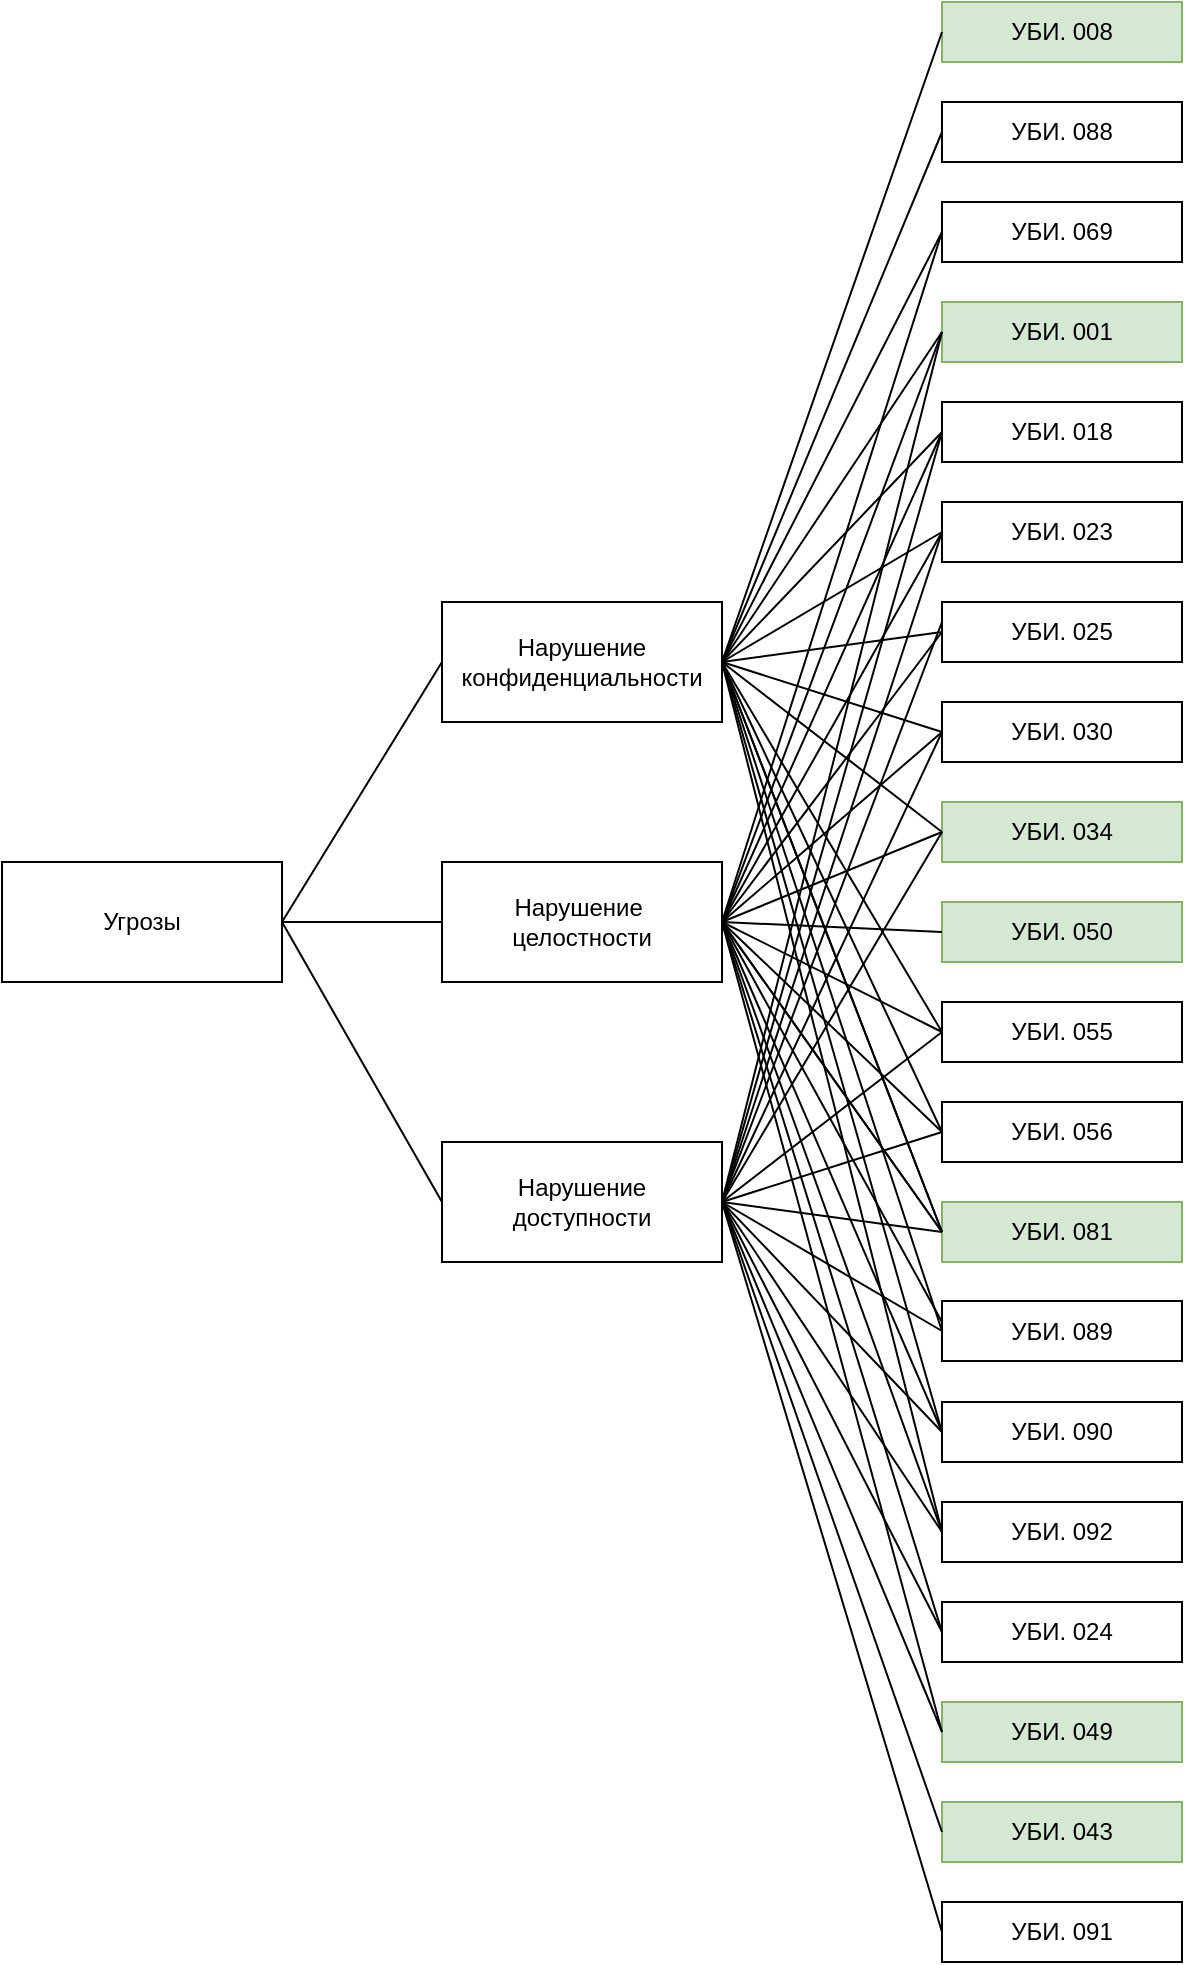 <mxfile version="14.7.4" type="github">
  <diagram id="KXoY9jA_GB7N-rEaMCZF" name="Page-1">
    <mxGraphModel dx="1422" dy="1874" grid="1" gridSize="10" guides="1" tooltips="1" connect="1" arrows="1" fold="1" page="1" pageScale="1" pageWidth="827" pageHeight="1169" math="0" shadow="0">
      <root>
        <mxCell id="0" />
        <mxCell id="1" parent="0" />
        <mxCell id="88y_IxggMM64B16vV4GN-1" value="Угрозы" style="rounded=0;whiteSpace=wrap;html=1;" parent="1" vertex="1">
          <mxGeometry x="20" y="350" width="140" height="60" as="geometry" />
        </mxCell>
        <mxCell id="88y_IxggMM64B16vV4GN-3" value="Нарушение&lt;br&gt;конфиденциальности" style="rounded=0;whiteSpace=wrap;html=1;" parent="1" vertex="1">
          <mxGeometry x="240" y="220" width="140" height="60" as="geometry" />
        </mxCell>
        <mxCell id="88y_IxggMM64B16vV4GN-4" value="Нарушение&amp;nbsp;&lt;br&gt;целостности" style="rounded=0;whiteSpace=wrap;html=1;" parent="1" vertex="1">
          <mxGeometry x="240" y="350" width="140" height="60" as="geometry" />
        </mxCell>
        <mxCell id="88y_IxggMM64B16vV4GN-5" value="Нарушение&lt;br&gt;доступности" style="rounded=0;whiteSpace=wrap;html=1;" parent="1" vertex="1">
          <mxGeometry x="240" y="490" width="140" height="60" as="geometry" />
        </mxCell>
        <mxCell id="88y_IxggMM64B16vV4GN-23" value="УБИ. 018" style="rounded=0;whiteSpace=wrap;html=1;" parent="1" vertex="1">
          <mxGeometry x="490" y="120" width="120" height="30" as="geometry" />
        </mxCell>
        <mxCell id="88y_IxggMM64B16vV4GN-27" value="УБИ. 023" style="rounded=0;whiteSpace=wrap;html=1;" parent="1" vertex="1">
          <mxGeometry x="490" y="170" width="120" height="30" as="geometry" />
        </mxCell>
        <mxCell id="88y_IxggMM64B16vV4GN-28" value="УБИ. 030" style="rounded=0;whiteSpace=wrap;html=1;" parent="1" vertex="1">
          <mxGeometry x="490" y="270" width="120" height="30" as="geometry" />
        </mxCell>
        <mxCell id="88y_IxggMM64B16vV4GN-29" value="УБИ. 034" style="rounded=0;whiteSpace=wrap;html=1;fillColor=#d5e8d4;strokeColor=#82b366;" parent="1" vertex="1">
          <mxGeometry x="490" y="320" width="120" height="30" as="geometry" />
        </mxCell>
        <mxCell id="88y_IxggMM64B16vV4GN-30" value="УБИ. 050" style="rounded=0;whiteSpace=wrap;html=1;fillColor=#d5e8d4;strokeColor=#82b366;" parent="1" vertex="1">
          <mxGeometry x="490" y="370" width="120" height="30" as="geometry" />
        </mxCell>
        <mxCell id="88y_IxggMM64B16vV4GN-31" value="УБИ. 025" style="rounded=0;whiteSpace=wrap;html=1;" parent="1" vertex="1">
          <mxGeometry x="490" y="220" width="120" height="30" as="geometry" />
        </mxCell>
        <mxCell id="88y_IxggMM64B16vV4GN-32" value="УБИ. 001" style="rounded=0;whiteSpace=wrap;html=1;fillColor=#d5e8d4;strokeColor=#82b366;" parent="1" vertex="1">
          <mxGeometry x="490" y="70" width="120" height="30" as="geometry" />
        </mxCell>
        <mxCell id="88y_IxggMM64B16vV4GN-33" value="УБИ. 069" style="rounded=0;whiteSpace=wrap;html=1;" parent="1" vertex="1">
          <mxGeometry x="490" y="20" width="120" height="30" as="geometry" />
        </mxCell>
        <mxCell id="88y_IxggMM64B16vV4GN-34" value="УБИ. 088" style="rounded=0;whiteSpace=wrap;html=1;" parent="1" vertex="1">
          <mxGeometry x="490" y="-30" width="120" height="30" as="geometry" />
        </mxCell>
        <mxCell id="88y_IxggMM64B16vV4GN-35" value="УБИ. 008" style="rounded=0;whiteSpace=wrap;html=1;fillColor=#d5e8d4;strokeColor=#82b366;" parent="1" vertex="1">
          <mxGeometry x="490" y="-80" width="120" height="30" as="geometry" />
        </mxCell>
        <mxCell id="88y_IxggMM64B16vV4GN-36" value="УБИ. 055" style="rounded=0;whiteSpace=wrap;html=1;" parent="1" vertex="1">
          <mxGeometry x="490" y="420" width="120" height="30" as="geometry" />
        </mxCell>
        <mxCell id="88y_IxggMM64B16vV4GN-37" value="УБИ. 056" style="rounded=0;whiteSpace=wrap;html=1;" parent="1" vertex="1">
          <mxGeometry x="490" y="470" width="120" height="30" as="geometry" />
        </mxCell>
        <mxCell id="88y_IxggMM64B16vV4GN-38" value="УБИ. 081" style="rounded=0;whiteSpace=wrap;html=1;fillColor=#d5e8d4;strokeColor=#82b366;" parent="1" vertex="1">
          <mxGeometry x="490" y="520" width="120" height="30" as="geometry" />
        </mxCell>
        <mxCell id="88y_IxggMM64B16vV4GN-39" value="УБИ. 089" style="rounded=0;whiteSpace=wrap;html=1;" parent="1" vertex="1">
          <mxGeometry x="490" y="569.5" width="120" height="30" as="geometry" />
        </mxCell>
        <mxCell id="88y_IxggMM64B16vV4GN-40" value="УБИ. 090" style="rounded=0;whiteSpace=wrap;html=1;" parent="1" vertex="1">
          <mxGeometry x="490" y="620" width="120" height="30" as="geometry" />
        </mxCell>
        <mxCell id="88y_IxggMM64B16vV4GN-41" value="УБИ. 092" style="rounded=0;whiteSpace=wrap;html=1;" parent="1" vertex="1">
          <mxGeometry x="490" y="670" width="120" height="30" as="geometry" />
        </mxCell>
        <mxCell id="88y_IxggMM64B16vV4GN-43" value="УБИ. 024" style="rounded=0;whiteSpace=wrap;html=1;" parent="1" vertex="1">
          <mxGeometry x="490" y="720" width="120" height="30" as="geometry" />
        </mxCell>
        <mxCell id="88y_IxggMM64B16vV4GN-44" value="УБИ. 049" style="rounded=0;whiteSpace=wrap;html=1;fillColor=#d5e8d4;strokeColor=#82b366;" parent="1" vertex="1">
          <mxGeometry x="490" y="770" width="120" height="30" as="geometry" />
        </mxCell>
        <mxCell id="88y_IxggMM64B16vV4GN-45" value="УБИ. 043" style="rounded=0;whiteSpace=wrap;html=1;fillColor=#d5e8d4;strokeColor=#82b366;" parent="1" vertex="1">
          <mxGeometry x="490" y="820" width="120" height="30" as="geometry" />
        </mxCell>
        <mxCell id="88y_IxggMM64B16vV4GN-46" value="УБИ. 091" style="rounded=0;whiteSpace=wrap;html=1;" parent="1" vertex="1">
          <mxGeometry x="490" y="870" width="120" height="30" as="geometry" />
        </mxCell>
        <mxCell id="88y_IxggMM64B16vV4GN-49" value="" style="endArrow=none;html=1;entryX=0;entryY=0.5;entryDx=0;entryDy=0;" parent="1" target="88y_IxggMM64B16vV4GN-3" edge="1">
          <mxGeometry width="50" height="50" relative="1" as="geometry">
            <mxPoint x="160" y="380" as="sourcePoint" />
            <mxPoint x="210" y="330" as="targetPoint" />
          </mxGeometry>
        </mxCell>
        <mxCell id="88y_IxggMM64B16vV4GN-50" value="" style="endArrow=none;html=1;entryX=0;entryY=0.5;entryDx=0;entryDy=0;exitX=1;exitY=0.5;exitDx=0;exitDy=0;" parent="1" source="88y_IxggMM64B16vV4GN-1" target="88y_IxggMM64B16vV4GN-4" edge="1">
          <mxGeometry width="50" height="50" relative="1" as="geometry">
            <mxPoint x="170" y="390" as="sourcePoint" />
            <mxPoint x="250" y="260" as="targetPoint" />
          </mxGeometry>
        </mxCell>
        <mxCell id="88y_IxggMM64B16vV4GN-51" value="" style="endArrow=none;html=1;entryX=0;entryY=0.5;entryDx=0;entryDy=0;exitX=1;exitY=0.5;exitDx=0;exitDy=0;" parent="1" source="88y_IxggMM64B16vV4GN-1" target="88y_IxggMM64B16vV4GN-5" edge="1">
          <mxGeometry width="50" height="50" relative="1" as="geometry">
            <mxPoint x="180" y="400" as="sourcePoint" />
            <mxPoint x="260" y="270" as="targetPoint" />
          </mxGeometry>
        </mxCell>
        <mxCell id="88y_IxggMM64B16vV4GN-52" value="" style="endArrow=none;html=1;entryX=0;entryY=0.5;entryDx=0;entryDy=0;exitX=1;exitY=0.5;exitDx=0;exitDy=0;" parent="1" source="88y_IxggMM64B16vV4GN-3" target="88y_IxggMM64B16vV4GN-34" edge="1">
          <mxGeometry width="50" height="50" relative="1" as="geometry">
            <mxPoint x="350" y="150" as="sourcePoint" />
            <mxPoint x="400" y="100" as="targetPoint" />
          </mxGeometry>
        </mxCell>
        <mxCell id="88y_IxggMM64B16vV4GN-53" value="" style="endArrow=none;html=1;entryX=0;entryY=0.5;entryDx=0;entryDy=0;exitX=1;exitY=0.5;exitDx=0;exitDy=0;" parent="1" source="88y_IxggMM64B16vV4GN-3" target="88y_IxggMM64B16vV4GN-33" edge="1">
          <mxGeometry width="50" height="50" relative="1" as="geometry">
            <mxPoint x="230" y="190" as="sourcePoint" />
            <mxPoint x="310" y="60" as="targetPoint" />
          </mxGeometry>
        </mxCell>
        <mxCell id="88y_IxggMM64B16vV4GN-54" value="" style="endArrow=none;html=1;entryX=0;entryY=0.5;entryDx=0;entryDy=0;exitX=1;exitY=0.5;exitDx=0;exitDy=0;" parent="1" source="88y_IxggMM64B16vV4GN-3" target="88y_IxggMM64B16vV4GN-32" edge="1">
          <mxGeometry width="50" height="50" relative="1" as="geometry">
            <mxPoint x="180" y="210" as="sourcePoint" />
            <mxPoint x="260" y="80" as="targetPoint" />
          </mxGeometry>
        </mxCell>
        <mxCell id="88y_IxggMM64B16vV4GN-55" value="" style="endArrow=none;html=1;entryX=0;entryY=0.5;entryDx=0;entryDy=0;exitX=1;exitY=0.5;exitDx=0;exitDy=0;" parent="1" source="88y_IxggMM64B16vV4GN-4" target="88y_IxggMM64B16vV4GN-32" edge="1">
          <mxGeometry width="50" height="50" relative="1" as="geometry">
            <mxPoint x="210" y="430" as="sourcePoint" />
            <mxPoint x="290" y="300" as="targetPoint" />
          </mxGeometry>
        </mxCell>
        <mxCell id="88y_IxggMM64B16vV4GN-56" value="" style="endArrow=none;html=1;exitX=1;exitY=0.5;exitDx=0;exitDy=0;" parent="1" source="88y_IxggMM64B16vV4GN-5" edge="1">
          <mxGeometry width="50" height="50" relative="1" as="geometry">
            <mxPoint x="220" y="440" as="sourcePoint" />
            <mxPoint x="490" y="85" as="targetPoint" />
          </mxGeometry>
        </mxCell>
        <mxCell id="88y_IxggMM64B16vV4GN-57" value="" style="endArrow=none;html=1;entryX=0;entryY=0.5;entryDx=0;entryDy=0;exitX=1;exitY=0.5;exitDx=0;exitDy=0;" parent="1" source="88y_IxggMM64B16vV4GN-4" target="88y_IxggMM64B16vV4GN-33" edge="1">
          <mxGeometry width="50" height="50" relative="1" as="geometry">
            <mxPoint x="110" y="270" as="sourcePoint" />
            <mxPoint x="190" y="140" as="targetPoint" />
          </mxGeometry>
        </mxCell>
        <mxCell id="88y_IxggMM64B16vV4GN-58" value="" style="endArrow=none;html=1;entryX=0;entryY=0.5;entryDx=0;entryDy=0;exitX=1;exitY=0.5;exitDx=0;exitDy=0;" parent="1" source="88y_IxggMM64B16vV4GN-3" target="88y_IxggMM64B16vV4GN-35" edge="1">
          <mxGeometry width="50" height="50" relative="1" as="geometry">
            <mxPoint x="240" y="460" as="sourcePoint" />
            <mxPoint x="320" y="330" as="targetPoint" />
          </mxGeometry>
        </mxCell>
        <mxCell id="88y_IxggMM64B16vV4GN-59" value="" style="endArrow=none;html=1;entryX=0;entryY=0.5;entryDx=0;entryDy=0;exitX=1;exitY=0.5;exitDx=0;exitDy=0;" parent="1" source="88y_IxggMM64B16vV4GN-4" target="88y_IxggMM64B16vV4GN-30" edge="1">
          <mxGeometry width="50" height="50" relative="1" as="geometry">
            <mxPoint x="250" y="470" as="sourcePoint" />
            <mxPoint x="330" y="340" as="targetPoint" />
          </mxGeometry>
        </mxCell>
        <mxCell id="88y_IxggMM64B16vV4GN-60" value="" style="endArrow=none;html=1;entryX=0;entryY=0.5;entryDx=0;entryDy=0;exitX=1;exitY=0.5;exitDx=0;exitDy=0;" parent="1" source="88y_IxggMM64B16vV4GN-5" target="88y_IxggMM64B16vV4GN-46" edge="1">
          <mxGeometry width="50" height="50" relative="1" as="geometry">
            <mxPoint x="260" y="480" as="sourcePoint" />
            <mxPoint x="340" y="350" as="targetPoint" />
          </mxGeometry>
        </mxCell>
        <mxCell id="88y_IxggMM64B16vV4GN-61" value="" style="endArrow=none;html=1;entryX=0;entryY=0.5;entryDx=0;entryDy=0;exitX=1;exitY=0.5;exitDx=0;exitDy=0;" parent="1" source="88y_IxggMM64B16vV4GN-5" target="88y_IxggMM64B16vV4GN-45" edge="1">
          <mxGeometry width="50" height="50" relative="1" as="geometry">
            <mxPoint x="270" y="490" as="sourcePoint" />
            <mxPoint x="350" y="360" as="targetPoint" />
          </mxGeometry>
        </mxCell>
        <mxCell id="88y_IxggMM64B16vV4GN-62" value="" style="endArrow=none;html=1;entryX=0;entryY=0.5;entryDx=0;entryDy=0;exitX=1;exitY=0.5;exitDx=0;exitDy=0;" parent="1" source="88y_IxggMM64B16vV4GN-5" target="88y_IxggMM64B16vV4GN-44" edge="1">
          <mxGeometry width="50" height="50" relative="1" as="geometry">
            <mxPoint x="280" y="500" as="sourcePoint" />
            <mxPoint x="360" y="370" as="targetPoint" />
          </mxGeometry>
        </mxCell>
        <mxCell id="88y_IxggMM64B16vV4GN-63" value="" style="endArrow=none;html=1;entryX=0;entryY=0.5;entryDx=0;entryDy=0;exitX=1;exitY=0.5;exitDx=0;exitDy=0;" parent="1" source="88y_IxggMM64B16vV4GN-4" target="88y_IxggMM64B16vV4GN-44" edge="1">
          <mxGeometry width="50" height="50" relative="1" as="geometry">
            <mxPoint x="290" y="510" as="sourcePoint" />
            <mxPoint x="370" y="380" as="targetPoint" />
          </mxGeometry>
        </mxCell>
        <mxCell id="88y_IxggMM64B16vV4GN-64" value="" style="endArrow=none;html=1;entryX=0;entryY=0.5;entryDx=0;entryDy=0;" parent="1" target="88y_IxggMM64B16vV4GN-43" edge="1">
          <mxGeometry width="50" height="50" relative="1" as="geometry">
            <mxPoint x="380" y="520" as="sourcePoint" />
            <mxPoint x="380" y="390" as="targetPoint" />
          </mxGeometry>
        </mxCell>
        <mxCell id="88y_IxggMM64B16vV4GN-65" value="" style="endArrow=none;html=1;entryX=0;entryY=0.5;entryDx=0;entryDy=0;" parent="1" target="88y_IxggMM64B16vV4GN-43" edge="1">
          <mxGeometry width="50" height="50" relative="1" as="geometry">
            <mxPoint x="380" y="380" as="sourcePoint" />
            <mxPoint x="390" y="400" as="targetPoint" />
          </mxGeometry>
        </mxCell>
        <mxCell id="88y_IxggMM64B16vV4GN-66" value="" style="endArrow=none;html=1;entryX=0;entryY=0.5;entryDx=0;entryDy=0;" parent="1" target="88y_IxggMM64B16vV4GN-23" edge="1">
          <mxGeometry width="50" height="50" relative="1" as="geometry">
            <mxPoint x="380" y="250" as="sourcePoint" />
            <mxPoint x="400" y="410" as="targetPoint" />
          </mxGeometry>
        </mxCell>
        <mxCell id="88y_IxggMM64B16vV4GN-67" value="" style="endArrow=none;html=1;entryX=0;entryY=0.5;entryDx=0;entryDy=0;" parent="1" target="88y_IxggMM64B16vV4GN-23" edge="1">
          <mxGeometry width="50" height="50" relative="1" as="geometry">
            <mxPoint x="380" y="380" as="sourcePoint" />
            <mxPoint x="410" y="420" as="targetPoint" />
          </mxGeometry>
        </mxCell>
        <mxCell id="88y_IxggMM64B16vV4GN-68" value="" style="endArrow=none;html=1;entryX=0;entryY=0.5;entryDx=0;entryDy=0;exitX=1;exitY=0.5;exitDx=0;exitDy=0;" parent="1" source="88y_IxggMM64B16vV4GN-5" target="88y_IxggMM64B16vV4GN-23" edge="1">
          <mxGeometry width="50" height="50" relative="1" as="geometry">
            <mxPoint x="340" y="560" as="sourcePoint" />
            <mxPoint x="420" y="430" as="targetPoint" />
          </mxGeometry>
        </mxCell>
        <mxCell id="88y_IxggMM64B16vV4GN-69" value="" style="endArrow=none;html=1;entryX=0;entryY=0.5;entryDx=0;entryDy=0;" parent="1" target="88y_IxggMM64B16vV4GN-27" edge="1">
          <mxGeometry width="50" height="50" relative="1" as="geometry">
            <mxPoint x="380" y="250" as="sourcePoint" />
            <mxPoint x="430" y="440" as="targetPoint" />
          </mxGeometry>
        </mxCell>
        <mxCell id="88y_IxggMM64B16vV4GN-70" value="" style="endArrow=none;html=1;entryX=0;entryY=0.5;entryDx=0;entryDy=0;" parent="1" target="88y_IxggMM64B16vV4GN-27" edge="1">
          <mxGeometry width="50" height="50" relative="1" as="geometry">
            <mxPoint x="380" y="380" as="sourcePoint" />
            <mxPoint x="440" y="450" as="targetPoint" />
          </mxGeometry>
        </mxCell>
        <mxCell id="88y_IxggMM64B16vV4GN-71" value="" style="endArrow=none;html=1;entryX=0;entryY=0.5;entryDx=0;entryDy=0;" parent="1" target="88y_IxggMM64B16vV4GN-27" edge="1">
          <mxGeometry width="50" height="50" relative="1" as="geometry">
            <mxPoint x="380" y="520" as="sourcePoint" />
            <mxPoint x="450" y="460" as="targetPoint" />
          </mxGeometry>
        </mxCell>
        <mxCell id="88y_IxggMM64B16vV4GN-72" value="" style="endArrow=none;html=1;entryX=0;entryY=0.5;entryDx=0;entryDy=0;exitX=1;exitY=0.5;exitDx=0;exitDy=0;" parent="1" source="88y_IxggMM64B16vV4GN-3" target="88y_IxggMM64B16vV4GN-31" edge="1">
          <mxGeometry width="50" height="50" relative="1" as="geometry">
            <mxPoint x="380" y="600" as="sourcePoint" />
            <mxPoint x="460" y="470" as="targetPoint" />
          </mxGeometry>
        </mxCell>
        <mxCell id="88y_IxggMM64B16vV4GN-73" value="" style="endArrow=none;html=1;entryX=0;entryY=0.5;entryDx=0;entryDy=0;exitX=1;exitY=0.5;exitDx=0;exitDy=0;" parent="1" source="88y_IxggMM64B16vV4GN-4" target="88y_IxggMM64B16vV4GN-31" edge="1">
          <mxGeometry width="50" height="50" relative="1" as="geometry">
            <mxPoint x="390" y="610" as="sourcePoint" />
            <mxPoint x="470" y="480" as="targetPoint" />
          </mxGeometry>
        </mxCell>
        <mxCell id="88y_IxggMM64B16vV4GN-74" value="" style="endArrow=none;html=1;entryX=0;entryY=0.333;entryDx=0;entryDy=0;entryPerimeter=0;exitX=1;exitY=0.5;exitDx=0;exitDy=0;" parent="1" source="88y_IxggMM64B16vV4GN-5" target="88y_IxggMM64B16vV4GN-31" edge="1">
          <mxGeometry width="50" height="50" relative="1" as="geometry">
            <mxPoint x="400" y="620" as="sourcePoint" />
            <mxPoint x="480" y="490" as="targetPoint" />
          </mxGeometry>
        </mxCell>
        <mxCell id="88y_IxggMM64B16vV4GN-75" value="" style="endArrow=none;html=1;entryX=0;entryY=0.5;entryDx=0;entryDy=0;exitX=1;exitY=0.5;exitDx=0;exitDy=0;" parent="1" source="88y_IxggMM64B16vV4GN-3" target="88y_IxggMM64B16vV4GN-28" edge="1">
          <mxGeometry width="50" height="50" relative="1" as="geometry">
            <mxPoint x="410" y="630" as="sourcePoint" />
            <mxPoint x="490" y="500" as="targetPoint" />
          </mxGeometry>
        </mxCell>
        <mxCell id="88y_IxggMM64B16vV4GN-76" value="" style="endArrow=none;html=1;exitX=1;exitY=0.5;exitDx=0;exitDy=0;entryX=0;entryY=0.5;entryDx=0;entryDy=0;" parent="1" source="88y_IxggMM64B16vV4GN-4" target="88y_IxggMM64B16vV4GN-28" edge="1">
          <mxGeometry width="50" height="50" relative="1" as="geometry">
            <mxPoint x="420" y="640" as="sourcePoint" />
            <mxPoint x="490" y="280" as="targetPoint" />
          </mxGeometry>
        </mxCell>
        <mxCell id="88y_IxggMM64B16vV4GN-77" value="" style="endArrow=none;html=1;entryX=0;entryY=0.5;entryDx=0;entryDy=0;exitX=1;exitY=0.5;exitDx=0;exitDy=0;" parent="1" source="88y_IxggMM64B16vV4GN-5" target="88y_IxggMM64B16vV4GN-28" edge="1">
          <mxGeometry width="50" height="50" relative="1" as="geometry">
            <mxPoint x="430" y="650" as="sourcePoint" />
            <mxPoint x="510" y="520" as="targetPoint" />
          </mxGeometry>
        </mxCell>
        <mxCell id="88y_IxggMM64B16vV4GN-78" value="" style="endArrow=none;html=1;entryX=0;entryY=0.5;entryDx=0;entryDy=0;exitX=1;exitY=0.5;exitDx=0;exitDy=0;" parent="1" source="88y_IxggMM64B16vV4GN-3" target="88y_IxggMM64B16vV4GN-29" edge="1">
          <mxGeometry width="50" height="50" relative="1" as="geometry">
            <mxPoint x="440" y="660" as="sourcePoint" />
            <mxPoint x="520" y="530" as="targetPoint" />
          </mxGeometry>
        </mxCell>
        <mxCell id="88y_IxggMM64B16vV4GN-79" value="" style="endArrow=none;html=1;entryX=0;entryY=0.5;entryDx=0;entryDy=0;exitX=1;exitY=0.5;exitDx=0;exitDy=0;" parent="1" source="88y_IxggMM64B16vV4GN-4" target="88y_IxggMM64B16vV4GN-29" edge="1">
          <mxGeometry width="50" height="50" relative="1" as="geometry">
            <mxPoint x="450" y="670" as="sourcePoint" />
            <mxPoint x="530" y="540" as="targetPoint" />
          </mxGeometry>
        </mxCell>
        <mxCell id="88y_IxggMM64B16vV4GN-80" value="" style="endArrow=none;html=1;entryX=0;entryY=0.5;entryDx=0;entryDy=0;exitX=1;exitY=0.5;exitDx=0;exitDy=0;" parent="1" source="88y_IxggMM64B16vV4GN-5" target="88y_IxggMM64B16vV4GN-29" edge="1">
          <mxGeometry width="50" height="50" relative="1" as="geometry">
            <mxPoint x="460" y="680" as="sourcePoint" />
            <mxPoint x="540" y="550" as="targetPoint" />
          </mxGeometry>
        </mxCell>
        <mxCell id="88y_IxggMM64B16vV4GN-81" value="" style="endArrow=none;html=1;entryX=0;entryY=0.5;entryDx=0;entryDy=0;exitX=1;exitY=0.5;exitDx=0;exitDy=0;" parent="1" source="88y_IxggMM64B16vV4GN-3" target="88y_IxggMM64B16vV4GN-36" edge="1">
          <mxGeometry width="50" height="50" relative="1" as="geometry">
            <mxPoint x="470" y="690" as="sourcePoint" />
            <mxPoint x="550" y="560" as="targetPoint" />
          </mxGeometry>
        </mxCell>
        <mxCell id="88y_IxggMM64B16vV4GN-82" value="" style="endArrow=none;html=1;entryX=0;entryY=0.5;entryDx=0;entryDy=0;exitX=1;exitY=0.5;exitDx=0;exitDy=0;" parent="1" source="88y_IxggMM64B16vV4GN-4" target="88y_IxggMM64B16vV4GN-36" edge="1">
          <mxGeometry width="50" height="50" relative="1" as="geometry">
            <mxPoint x="480" y="700" as="sourcePoint" />
            <mxPoint x="560" y="570" as="targetPoint" />
          </mxGeometry>
        </mxCell>
        <mxCell id="88y_IxggMM64B16vV4GN-83" value="" style="endArrow=none;html=1;entryX=0;entryY=0.5;entryDx=0;entryDy=0;exitX=1;exitY=0.5;exitDx=0;exitDy=0;" parent="1" source="88y_IxggMM64B16vV4GN-5" target="88y_IxggMM64B16vV4GN-36" edge="1">
          <mxGeometry width="50" height="50" relative="1" as="geometry">
            <mxPoint x="490" y="710" as="sourcePoint" />
            <mxPoint x="570" y="580" as="targetPoint" />
          </mxGeometry>
        </mxCell>
        <mxCell id="88y_IxggMM64B16vV4GN-84" value="" style="endArrow=none;html=1;entryX=0;entryY=0.5;entryDx=0;entryDy=0;exitX=1;exitY=0.5;exitDx=0;exitDy=0;" parent="1" source="88y_IxggMM64B16vV4GN-3" target="88y_IxggMM64B16vV4GN-37" edge="1">
          <mxGeometry width="50" height="50" relative="1" as="geometry">
            <mxPoint x="500" y="720" as="sourcePoint" />
            <mxPoint x="580" y="590" as="targetPoint" />
          </mxGeometry>
        </mxCell>
        <mxCell id="88y_IxggMM64B16vV4GN-85" value="" style="endArrow=none;html=1;entryX=0;entryY=0.5;entryDx=0;entryDy=0;exitX=1;exitY=0.5;exitDx=0;exitDy=0;" parent="1" source="88y_IxggMM64B16vV4GN-4" target="88y_IxggMM64B16vV4GN-37" edge="1">
          <mxGeometry width="50" height="50" relative="1" as="geometry">
            <mxPoint x="510" y="730" as="sourcePoint" />
            <mxPoint x="590" y="600" as="targetPoint" />
          </mxGeometry>
        </mxCell>
        <mxCell id="88y_IxggMM64B16vV4GN-86" value="" style="endArrow=none;html=1;entryX=0;entryY=0.5;entryDx=0;entryDy=0;exitX=1;exitY=0.5;exitDx=0;exitDy=0;" parent="1" source="88y_IxggMM64B16vV4GN-5" target="88y_IxggMM64B16vV4GN-37" edge="1">
          <mxGeometry width="50" height="50" relative="1" as="geometry">
            <mxPoint x="520" y="740" as="sourcePoint" />
            <mxPoint x="600" y="610" as="targetPoint" />
          </mxGeometry>
        </mxCell>
        <mxCell id="88y_IxggMM64B16vV4GN-87" value="" style="endArrow=none;html=1;entryX=0;entryY=0.5;entryDx=0;entryDy=0;exitX=1;exitY=0.5;exitDx=0;exitDy=0;" parent="1" source="88y_IxggMM64B16vV4GN-3" target="88y_IxggMM64B16vV4GN-38" edge="1">
          <mxGeometry width="50" height="50" relative="1" as="geometry">
            <mxPoint x="530" y="750" as="sourcePoint" />
            <mxPoint x="610" y="620" as="targetPoint" />
          </mxGeometry>
        </mxCell>
        <mxCell id="88y_IxggMM64B16vV4GN-88" value="" style="endArrow=none;html=1;entryX=0;entryY=0.5;entryDx=0;entryDy=0;" parent="1" target="88y_IxggMM64B16vV4GN-38" edge="1">
          <mxGeometry width="50" height="50" relative="1" as="geometry">
            <mxPoint x="380" y="380" as="sourcePoint" />
            <mxPoint x="620" y="630" as="targetPoint" />
          </mxGeometry>
        </mxCell>
        <mxCell id="88y_IxggMM64B16vV4GN-89" value="" style="endArrow=none;html=1;entryX=0;entryY=0.5;entryDx=0;entryDy=0;exitX=1;exitY=0.5;exitDx=0;exitDy=0;" parent="1" source="88y_IxggMM64B16vV4GN-5" target="88y_IxggMM64B16vV4GN-38" edge="1">
          <mxGeometry width="50" height="50" relative="1" as="geometry">
            <mxPoint x="550" y="770" as="sourcePoint" />
            <mxPoint x="630" y="640" as="targetPoint" />
          </mxGeometry>
        </mxCell>
        <mxCell id="88y_IxggMM64B16vV4GN-90" value="" style="endArrow=none;html=1;entryX=0;entryY=0.5;entryDx=0;entryDy=0;exitX=1;exitY=0.5;exitDx=0;exitDy=0;" parent="1" source="88y_IxggMM64B16vV4GN-3" target="88y_IxggMM64B16vV4GN-38" edge="1">
          <mxGeometry width="50" height="50" relative="1" as="geometry">
            <mxPoint x="560" y="780" as="sourcePoint" />
            <mxPoint x="640" y="650" as="targetPoint" />
          </mxGeometry>
        </mxCell>
        <mxCell id="88y_IxggMM64B16vV4GN-91" value="" style="endArrow=none;html=1;entryX=0;entryY=0.5;entryDx=0;entryDy=0;exitX=1;exitY=0.5;exitDx=0;exitDy=0;" parent="1" source="88y_IxggMM64B16vV4GN-4" target="88y_IxggMM64B16vV4GN-38" edge="1">
          <mxGeometry width="50" height="50" relative="1" as="geometry">
            <mxPoint x="570" y="790" as="sourcePoint" />
            <mxPoint x="650" y="660" as="targetPoint" />
          </mxGeometry>
        </mxCell>
        <mxCell id="88y_IxggMM64B16vV4GN-92" value="" style="endArrow=none;html=1;entryX=0;entryY=0.5;entryDx=0;entryDy=0;exitX=1;exitY=0.5;exitDx=0;exitDy=0;" parent="1" source="88y_IxggMM64B16vV4GN-3" target="88y_IxggMM64B16vV4GN-39" edge="1">
          <mxGeometry width="50" height="50" relative="1" as="geometry">
            <mxPoint x="580" y="800" as="sourcePoint" />
            <mxPoint x="660" y="670" as="targetPoint" />
          </mxGeometry>
        </mxCell>
        <mxCell id="88y_IxggMM64B16vV4GN-93" value="" style="endArrow=none;html=1;exitX=1;exitY=0.5;exitDx=0;exitDy=0;" parent="1" source="88y_IxggMM64B16vV4GN-4" edge="1">
          <mxGeometry width="50" height="50" relative="1" as="geometry">
            <mxPoint x="590" y="810" as="sourcePoint" />
            <mxPoint x="490" y="580" as="targetPoint" />
          </mxGeometry>
        </mxCell>
        <mxCell id="88y_IxggMM64B16vV4GN-94" value="" style="endArrow=none;html=1;entryX=0;entryY=0.5;entryDx=0;entryDy=0;exitX=1;exitY=0.5;exitDx=0;exitDy=0;" parent="1" source="88y_IxggMM64B16vV4GN-5" target="88y_IxggMM64B16vV4GN-39" edge="1">
          <mxGeometry width="50" height="50" relative="1" as="geometry">
            <mxPoint x="600" y="820" as="sourcePoint" />
            <mxPoint x="680" y="690" as="targetPoint" />
          </mxGeometry>
        </mxCell>
        <mxCell id="88y_IxggMM64B16vV4GN-95" value="" style="endArrow=none;html=1;entryX=0;entryY=0.5;entryDx=0;entryDy=0;" parent="1" target="88y_IxggMM64B16vV4GN-40" edge="1">
          <mxGeometry width="50" height="50" relative="1" as="geometry">
            <mxPoint x="380" y="250" as="sourcePoint" />
            <mxPoint x="690" y="700" as="targetPoint" />
          </mxGeometry>
        </mxCell>
        <mxCell id="88y_IxggMM64B16vV4GN-96" value="" style="endArrow=none;html=1;entryX=0;entryY=0.5;entryDx=0;entryDy=0;exitX=1;exitY=0.5;exitDx=0;exitDy=0;" parent="1" source="88y_IxggMM64B16vV4GN-4" target="88y_IxggMM64B16vV4GN-40" edge="1">
          <mxGeometry width="50" height="50" relative="1" as="geometry">
            <mxPoint x="620" y="840" as="sourcePoint" />
            <mxPoint x="700" y="710" as="targetPoint" />
          </mxGeometry>
        </mxCell>
        <mxCell id="88y_IxggMM64B16vV4GN-97" value="" style="endArrow=none;html=1;entryX=0;entryY=0.5;entryDx=0;entryDy=0;" parent="1" target="88y_IxggMM64B16vV4GN-40" edge="1">
          <mxGeometry width="50" height="50" relative="1" as="geometry">
            <mxPoint x="380" y="520" as="sourcePoint" />
            <mxPoint x="710" y="720" as="targetPoint" />
          </mxGeometry>
        </mxCell>
        <mxCell id="88y_IxggMM64B16vV4GN-98" value="" style="endArrow=none;html=1;entryX=0;entryY=0.5;entryDx=0;entryDy=0;" parent="1" target="88y_IxggMM64B16vV4GN-41" edge="1">
          <mxGeometry width="50" height="50" relative="1" as="geometry">
            <mxPoint x="380" y="250" as="sourcePoint" />
            <mxPoint x="720" y="730" as="targetPoint" />
          </mxGeometry>
        </mxCell>
        <mxCell id="88y_IxggMM64B16vV4GN-99" value="" style="endArrow=none;html=1;entryX=0;entryY=0.5;entryDx=0;entryDy=0;exitX=1;exitY=0.5;exitDx=0;exitDy=0;" parent="1" source="88y_IxggMM64B16vV4GN-4" target="88y_IxggMM64B16vV4GN-41" edge="1">
          <mxGeometry width="50" height="50" relative="1" as="geometry">
            <mxPoint x="650" y="870" as="sourcePoint" />
            <mxPoint x="730" y="740" as="targetPoint" />
          </mxGeometry>
        </mxCell>
        <mxCell id="88y_IxggMM64B16vV4GN-100" value="" style="endArrow=none;html=1;entryX=0;entryY=0.5;entryDx=0;entryDy=0;" parent="1" target="88y_IxggMM64B16vV4GN-41" edge="1">
          <mxGeometry width="50" height="50" relative="1" as="geometry">
            <mxPoint x="380" y="520" as="sourcePoint" />
            <mxPoint x="740" y="750" as="targetPoint" />
          </mxGeometry>
        </mxCell>
      </root>
    </mxGraphModel>
  </diagram>
</mxfile>
